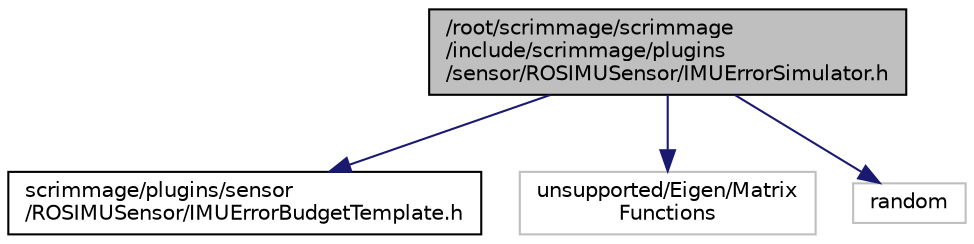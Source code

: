 digraph "/root/scrimmage/scrimmage/include/scrimmage/plugins/sensor/ROSIMUSensor/IMUErrorSimulator.h"
{
 // LATEX_PDF_SIZE
  edge [fontname="Helvetica",fontsize="10",labelfontname="Helvetica",labelfontsize="10"];
  node [fontname="Helvetica",fontsize="10",shape=record];
  Node1 [label="/root/scrimmage/scrimmage\l/include/scrimmage/plugins\l/sensor/ROSIMUSensor/IMUErrorSimulator.h",height=0.2,width=0.4,color="black", fillcolor="grey75", style="filled", fontcolor="black",tooltip="Class for simulating randomized IMU error."];
  Node1 -> Node2 [color="midnightblue",fontsize="10",style="solid",fontname="Helvetica"];
  Node2 [label="scrimmage/plugins/sensor\l/ROSIMUSensor/IMUErrorBudgetTemplate.h",height=0.2,width=0.4,color="black", fillcolor="white", style="filled",URL="$IMUErrorBudgetTemplate_8h.html",tooltip="Base class for IMU Error budget."];
  Node1 -> Node3 [color="midnightblue",fontsize="10",style="solid",fontname="Helvetica"];
  Node3 [label="unsupported/Eigen/Matrix\lFunctions",height=0.2,width=0.4,color="grey75", fillcolor="white", style="filled",tooltip=" "];
  Node1 -> Node4 [color="midnightblue",fontsize="10",style="solid",fontname="Helvetica"];
  Node4 [label="random",height=0.2,width=0.4,color="grey75", fillcolor="white", style="filled",tooltip=" "];
}
